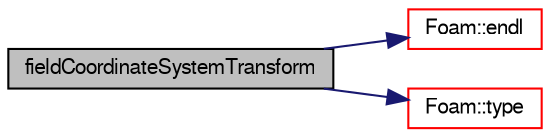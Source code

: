 digraph "fieldCoordinateSystemTransform"
{
  bgcolor="transparent";
  edge [fontname="FreeSans",fontsize="10",labelfontname="FreeSans",labelfontsize="10"];
  node [fontname="FreeSans",fontsize="10",shape=record];
  rankdir="LR";
  Node2 [label="fieldCoordinateSystemTransform",height=0.2,width=0.4,color="black", fillcolor="grey75", style="filled", fontcolor="black"];
  Node2 -> Node3 [color="midnightblue",fontsize="10",style="solid",fontname="FreeSans"];
  Node3 [label="Foam::endl",height=0.2,width=0.4,color="red",URL="$a21124.html#a2db8fe02a0d3909e9351bb4275b23ce4",tooltip="Add newline and flush stream. "];
  Node2 -> Node5 [color="midnightblue",fontsize="10",style="solid",fontname="FreeSans"];
  Node5 [label="Foam::type",height=0.2,width=0.4,color="red",URL="$a21124.html#aec48583af672626378f501eb9fc32cd1",tooltip="Return the file type: DIRECTORY or FILE. "];
}
